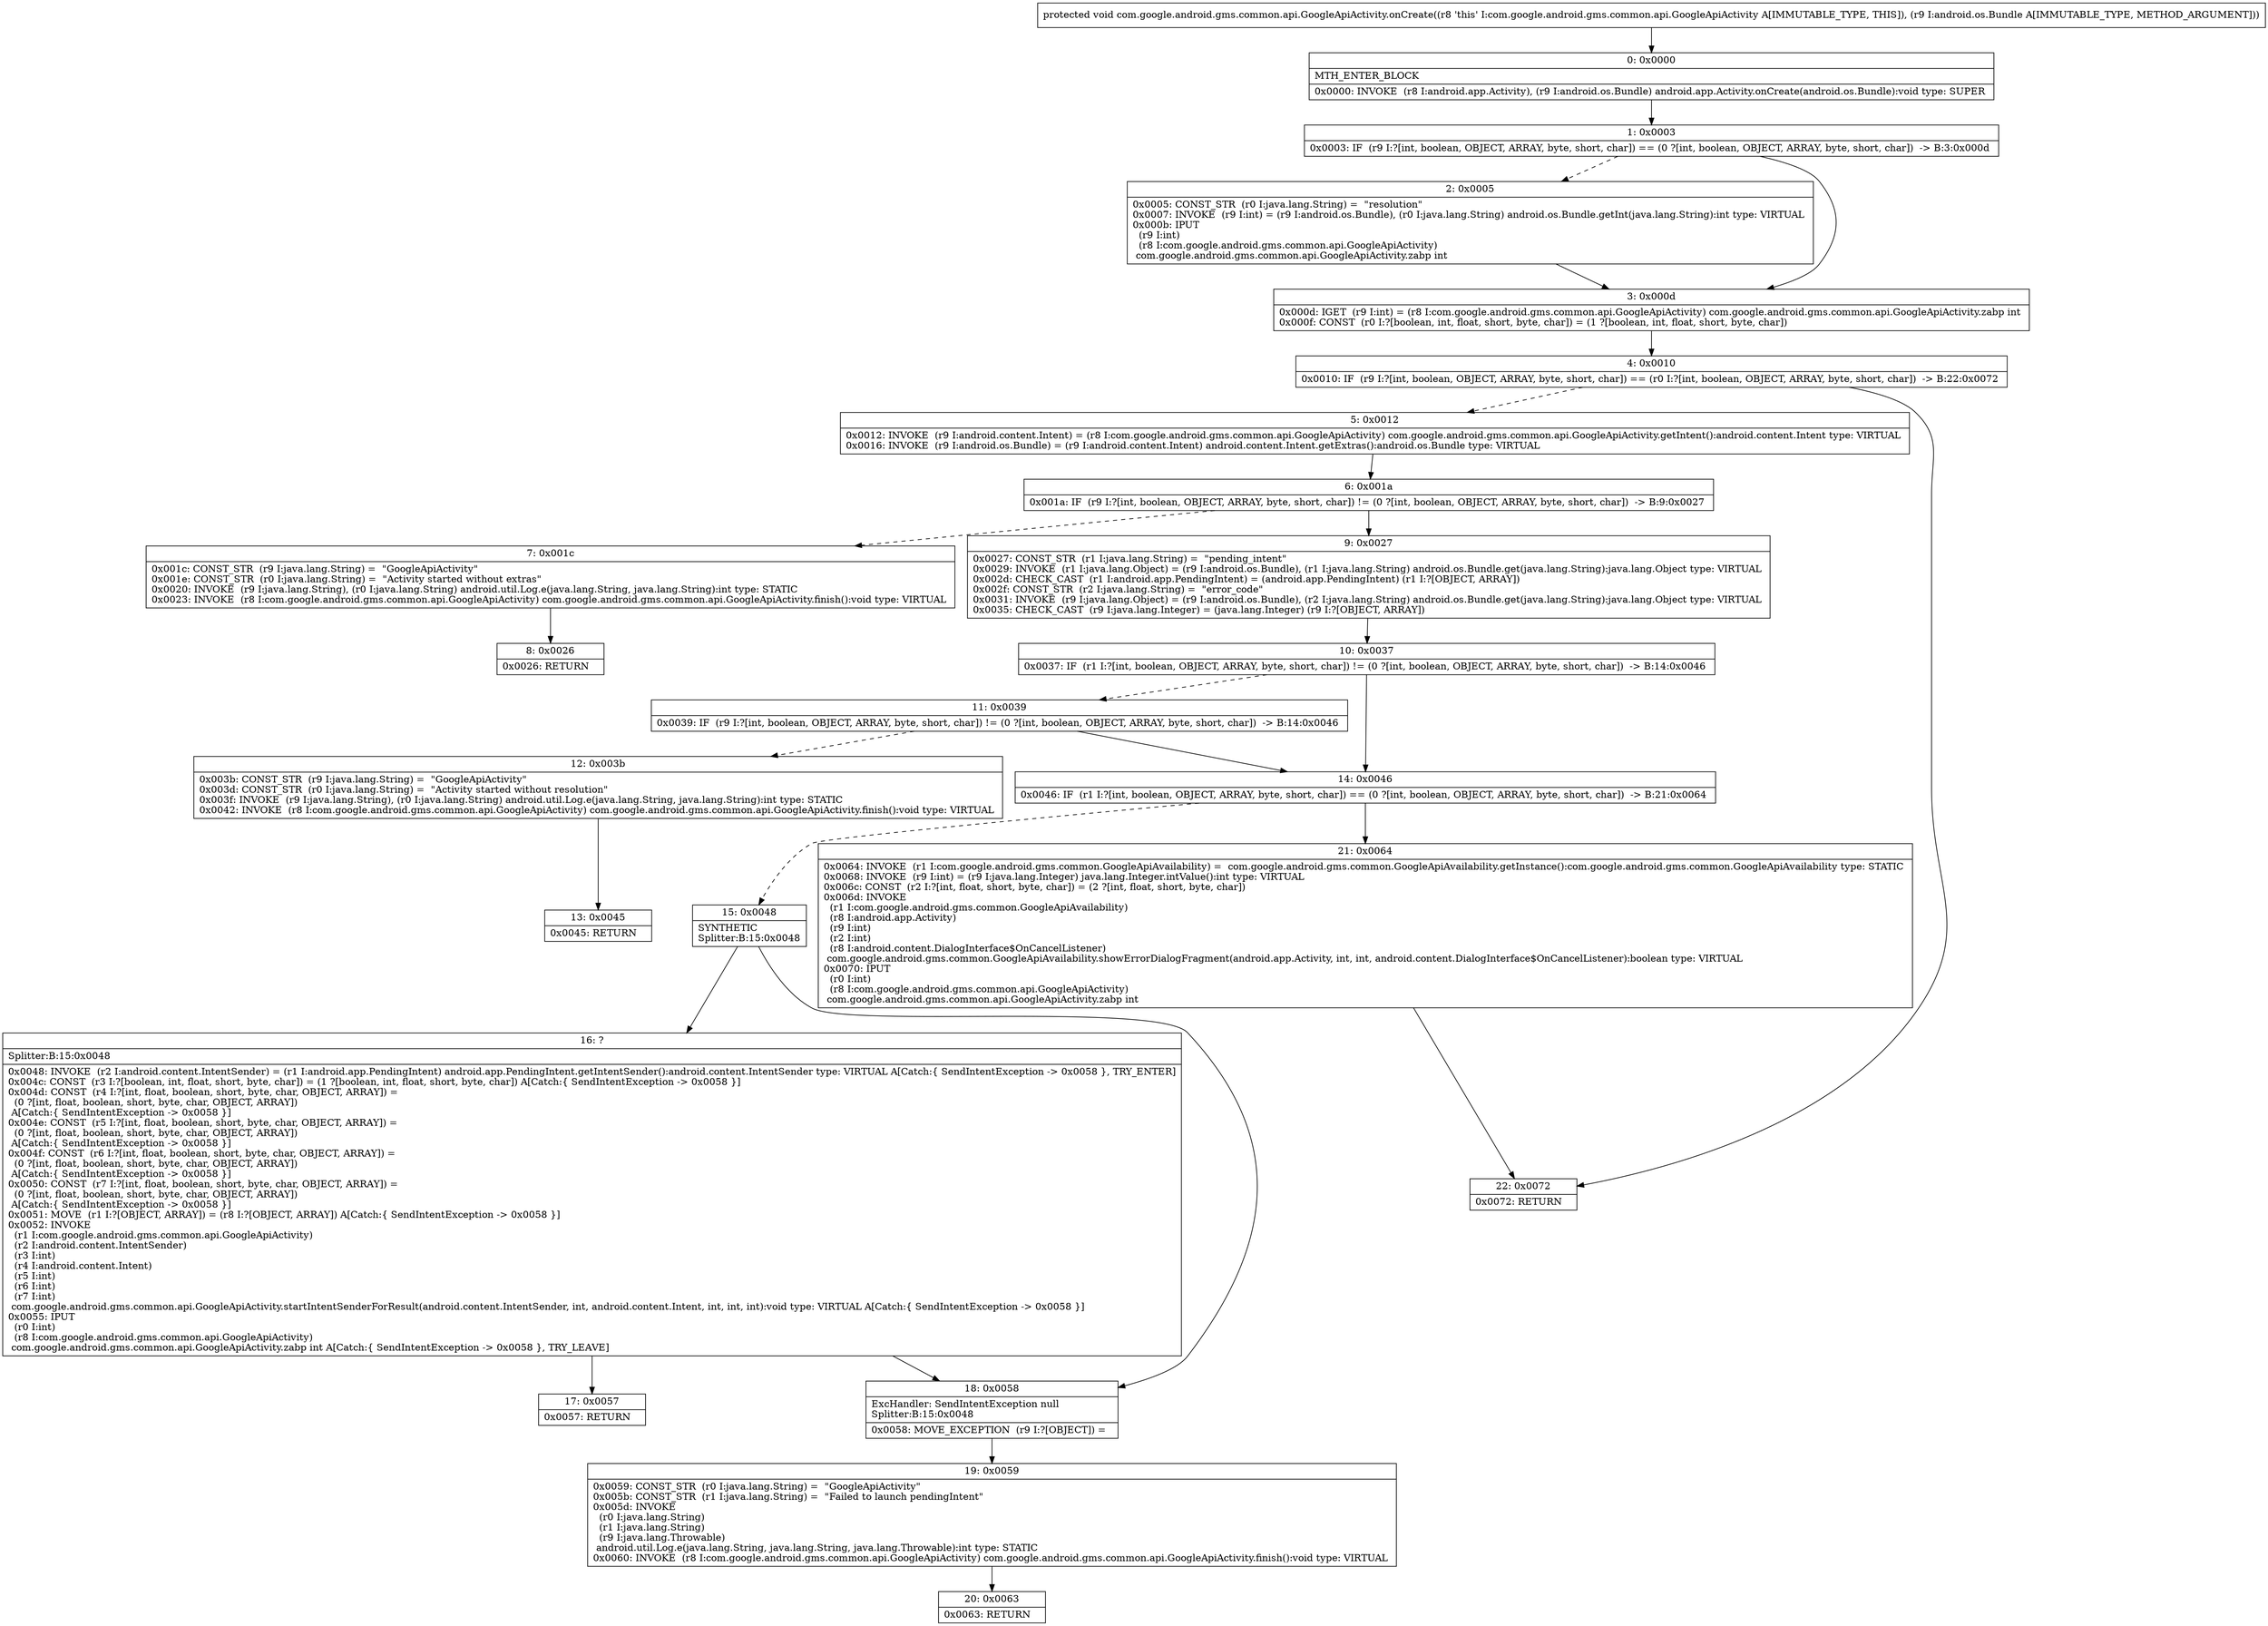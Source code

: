 digraph "CFG forcom.google.android.gms.common.api.GoogleApiActivity.onCreate(Landroid\/os\/Bundle;)V" {
Node_0 [shape=record,label="{0\:\ 0x0000|MTH_ENTER_BLOCK\l|0x0000: INVOKE  (r8 I:android.app.Activity), (r9 I:android.os.Bundle) android.app.Activity.onCreate(android.os.Bundle):void type: SUPER \l}"];
Node_1 [shape=record,label="{1\:\ 0x0003|0x0003: IF  (r9 I:?[int, boolean, OBJECT, ARRAY, byte, short, char]) == (0 ?[int, boolean, OBJECT, ARRAY, byte, short, char])  \-\> B:3:0x000d \l}"];
Node_2 [shape=record,label="{2\:\ 0x0005|0x0005: CONST_STR  (r0 I:java.lang.String) =  \"resolution\" \l0x0007: INVOKE  (r9 I:int) = (r9 I:android.os.Bundle), (r0 I:java.lang.String) android.os.Bundle.getInt(java.lang.String):int type: VIRTUAL \l0x000b: IPUT  \l  (r9 I:int)\l  (r8 I:com.google.android.gms.common.api.GoogleApiActivity)\l com.google.android.gms.common.api.GoogleApiActivity.zabp int \l}"];
Node_3 [shape=record,label="{3\:\ 0x000d|0x000d: IGET  (r9 I:int) = (r8 I:com.google.android.gms.common.api.GoogleApiActivity) com.google.android.gms.common.api.GoogleApiActivity.zabp int \l0x000f: CONST  (r0 I:?[boolean, int, float, short, byte, char]) = (1 ?[boolean, int, float, short, byte, char]) \l}"];
Node_4 [shape=record,label="{4\:\ 0x0010|0x0010: IF  (r9 I:?[int, boolean, OBJECT, ARRAY, byte, short, char]) == (r0 I:?[int, boolean, OBJECT, ARRAY, byte, short, char])  \-\> B:22:0x0072 \l}"];
Node_5 [shape=record,label="{5\:\ 0x0012|0x0012: INVOKE  (r9 I:android.content.Intent) = (r8 I:com.google.android.gms.common.api.GoogleApiActivity) com.google.android.gms.common.api.GoogleApiActivity.getIntent():android.content.Intent type: VIRTUAL \l0x0016: INVOKE  (r9 I:android.os.Bundle) = (r9 I:android.content.Intent) android.content.Intent.getExtras():android.os.Bundle type: VIRTUAL \l}"];
Node_6 [shape=record,label="{6\:\ 0x001a|0x001a: IF  (r9 I:?[int, boolean, OBJECT, ARRAY, byte, short, char]) != (0 ?[int, boolean, OBJECT, ARRAY, byte, short, char])  \-\> B:9:0x0027 \l}"];
Node_7 [shape=record,label="{7\:\ 0x001c|0x001c: CONST_STR  (r9 I:java.lang.String) =  \"GoogleApiActivity\" \l0x001e: CONST_STR  (r0 I:java.lang.String) =  \"Activity started without extras\" \l0x0020: INVOKE  (r9 I:java.lang.String), (r0 I:java.lang.String) android.util.Log.e(java.lang.String, java.lang.String):int type: STATIC \l0x0023: INVOKE  (r8 I:com.google.android.gms.common.api.GoogleApiActivity) com.google.android.gms.common.api.GoogleApiActivity.finish():void type: VIRTUAL \l}"];
Node_8 [shape=record,label="{8\:\ 0x0026|0x0026: RETURN   \l}"];
Node_9 [shape=record,label="{9\:\ 0x0027|0x0027: CONST_STR  (r1 I:java.lang.String) =  \"pending_intent\" \l0x0029: INVOKE  (r1 I:java.lang.Object) = (r9 I:android.os.Bundle), (r1 I:java.lang.String) android.os.Bundle.get(java.lang.String):java.lang.Object type: VIRTUAL \l0x002d: CHECK_CAST  (r1 I:android.app.PendingIntent) = (android.app.PendingIntent) (r1 I:?[OBJECT, ARRAY]) \l0x002f: CONST_STR  (r2 I:java.lang.String) =  \"error_code\" \l0x0031: INVOKE  (r9 I:java.lang.Object) = (r9 I:android.os.Bundle), (r2 I:java.lang.String) android.os.Bundle.get(java.lang.String):java.lang.Object type: VIRTUAL \l0x0035: CHECK_CAST  (r9 I:java.lang.Integer) = (java.lang.Integer) (r9 I:?[OBJECT, ARRAY]) \l}"];
Node_10 [shape=record,label="{10\:\ 0x0037|0x0037: IF  (r1 I:?[int, boolean, OBJECT, ARRAY, byte, short, char]) != (0 ?[int, boolean, OBJECT, ARRAY, byte, short, char])  \-\> B:14:0x0046 \l}"];
Node_11 [shape=record,label="{11\:\ 0x0039|0x0039: IF  (r9 I:?[int, boolean, OBJECT, ARRAY, byte, short, char]) != (0 ?[int, boolean, OBJECT, ARRAY, byte, short, char])  \-\> B:14:0x0046 \l}"];
Node_12 [shape=record,label="{12\:\ 0x003b|0x003b: CONST_STR  (r9 I:java.lang.String) =  \"GoogleApiActivity\" \l0x003d: CONST_STR  (r0 I:java.lang.String) =  \"Activity started without resolution\" \l0x003f: INVOKE  (r9 I:java.lang.String), (r0 I:java.lang.String) android.util.Log.e(java.lang.String, java.lang.String):int type: STATIC \l0x0042: INVOKE  (r8 I:com.google.android.gms.common.api.GoogleApiActivity) com.google.android.gms.common.api.GoogleApiActivity.finish():void type: VIRTUAL \l}"];
Node_13 [shape=record,label="{13\:\ 0x0045|0x0045: RETURN   \l}"];
Node_14 [shape=record,label="{14\:\ 0x0046|0x0046: IF  (r1 I:?[int, boolean, OBJECT, ARRAY, byte, short, char]) == (0 ?[int, boolean, OBJECT, ARRAY, byte, short, char])  \-\> B:21:0x0064 \l}"];
Node_15 [shape=record,label="{15\:\ 0x0048|SYNTHETIC\lSplitter:B:15:0x0048\l}"];
Node_16 [shape=record,label="{16\:\ ?|Splitter:B:15:0x0048\l|0x0048: INVOKE  (r2 I:android.content.IntentSender) = (r1 I:android.app.PendingIntent) android.app.PendingIntent.getIntentSender():android.content.IntentSender type: VIRTUAL A[Catch:\{ SendIntentException \-\> 0x0058 \}, TRY_ENTER]\l0x004c: CONST  (r3 I:?[boolean, int, float, short, byte, char]) = (1 ?[boolean, int, float, short, byte, char]) A[Catch:\{ SendIntentException \-\> 0x0058 \}]\l0x004d: CONST  (r4 I:?[int, float, boolean, short, byte, char, OBJECT, ARRAY]) = \l  (0 ?[int, float, boolean, short, byte, char, OBJECT, ARRAY])\l A[Catch:\{ SendIntentException \-\> 0x0058 \}]\l0x004e: CONST  (r5 I:?[int, float, boolean, short, byte, char, OBJECT, ARRAY]) = \l  (0 ?[int, float, boolean, short, byte, char, OBJECT, ARRAY])\l A[Catch:\{ SendIntentException \-\> 0x0058 \}]\l0x004f: CONST  (r6 I:?[int, float, boolean, short, byte, char, OBJECT, ARRAY]) = \l  (0 ?[int, float, boolean, short, byte, char, OBJECT, ARRAY])\l A[Catch:\{ SendIntentException \-\> 0x0058 \}]\l0x0050: CONST  (r7 I:?[int, float, boolean, short, byte, char, OBJECT, ARRAY]) = \l  (0 ?[int, float, boolean, short, byte, char, OBJECT, ARRAY])\l A[Catch:\{ SendIntentException \-\> 0x0058 \}]\l0x0051: MOVE  (r1 I:?[OBJECT, ARRAY]) = (r8 I:?[OBJECT, ARRAY]) A[Catch:\{ SendIntentException \-\> 0x0058 \}]\l0x0052: INVOKE  \l  (r1 I:com.google.android.gms.common.api.GoogleApiActivity)\l  (r2 I:android.content.IntentSender)\l  (r3 I:int)\l  (r4 I:android.content.Intent)\l  (r5 I:int)\l  (r6 I:int)\l  (r7 I:int)\l com.google.android.gms.common.api.GoogleApiActivity.startIntentSenderForResult(android.content.IntentSender, int, android.content.Intent, int, int, int):void type: VIRTUAL A[Catch:\{ SendIntentException \-\> 0x0058 \}]\l0x0055: IPUT  \l  (r0 I:int)\l  (r8 I:com.google.android.gms.common.api.GoogleApiActivity)\l com.google.android.gms.common.api.GoogleApiActivity.zabp int A[Catch:\{ SendIntentException \-\> 0x0058 \}, TRY_LEAVE]\l}"];
Node_17 [shape=record,label="{17\:\ 0x0057|0x0057: RETURN   \l}"];
Node_18 [shape=record,label="{18\:\ 0x0058|ExcHandler: SendIntentException null\lSplitter:B:15:0x0048\l|0x0058: MOVE_EXCEPTION  (r9 I:?[OBJECT]) =  \l}"];
Node_19 [shape=record,label="{19\:\ 0x0059|0x0059: CONST_STR  (r0 I:java.lang.String) =  \"GoogleApiActivity\" \l0x005b: CONST_STR  (r1 I:java.lang.String) =  \"Failed to launch pendingIntent\" \l0x005d: INVOKE  \l  (r0 I:java.lang.String)\l  (r1 I:java.lang.String)\l  (r9 I:java.lang.Throwable)\l android.util.Log.e(java.lang.String, java.lang.String, java.lang.Throwable):int type: STATIC \l0x0060: INVOKE  (r8 I:com.google.android.gms.common.api.GoogleApiActivity) com.google.android.gms.common.api.GoogleApiActivity.finish():void type: VIRTUAL \l}"];
Node_20 [shape=record,label="{20\:\ 0x0063|0x0063: RETURN   \l}"];
Node_21 [shape=record,label="{21\:\ 0x0064|0x0064: INVOKE  (r1 I:com.google.android.gms.common.GoogleApiAvailability) =  com.google.android.gms.common.GoogleApiAvailability.getInstance():com.google.android.gms.common.GoogleApiAvailability type: STATIC \l0x0068: INVOKE  (r9 I:int) = (r9 I:java.lang.Integer) java.lang.Integer.intValue():int type: VIRTUAL \l0x006c: CONST  (r2 I:?[int, float, short, byte, char]) = (2 ?[int, float, short, byte, char]) \l0x006d: INVOKE  \l  (r1 I:com.google.android.gms.common.GoogleApiAvailability)\l  (r8 I:android.app.Activity)\l  (r9 I:int)\l  (r2 I:int)\l  (r8 I:android.content.DialogInterface$OnCancelListener)\l com.google.android.gms.common.GoogleApiAvailability.showErrorDialogFragment(android.app.Activity, int, int, android.content.DialogInterface$OnCancelListener):boolean type: VIRTUAL \l0x0070: IPUT  \l  (r0 I:int)\l  (r8 I:com.google.android.gms.common.api.GoogleApiActivity)\l com.google.android.gms.common.api.GoogleApiActivity.zabp int \l}"];
Node_22 [shape=record,label="{22\:\ 0x0072|0x0072: RETURN   \l}"];
MethodNode[shape=record,label="{protected void com.google.android.gms.common.api.GoogleApiActivity.onCreate((r8 'this' I:com.google.android.gms.common.api.GoogleApiActivity A[IMMUTABLE_TYPE, THIS]), (r9 I:android.os.Bundle A[IMMUTABLE_TYPE, METHOD_ARGUMENT])) }"];
MethodNode -> Node_0;
Node_0 -> Node_1;
Node_1 -> Node_2[style=dashed];
Node_1 -> Node_3;
Node_2 -> Node_3;
Node_3 -> Node_4;
Node_4 -> Node_5[style=dashed];
Node_4 -> Node_22;
Node_5 -> Node_6;
Node_6 -> Node_7[style=dashed];
Node_6 -> Node_9;
Node_7 -> Node_8;
Node_9 -> Node_10;
Node_10 -> Node_11[style=dashed];
Node_10 -> Node_14;
Node_11 -> Node_12[style=dashed];
Node_11 -> Node_14;
Node_12 -> Node_13;
Node_14 -> Node_15[style=dashed];
Node_14 -> Node_21;
Node_15 -> Node_16;
Node_15 -> Node_18;
Node_16 -> Node_17;
Node_16 -> Node_18;
Node_18 -> Node_19;
Node_19 -> Node_20;
Node_21 -> Node_22;
}

